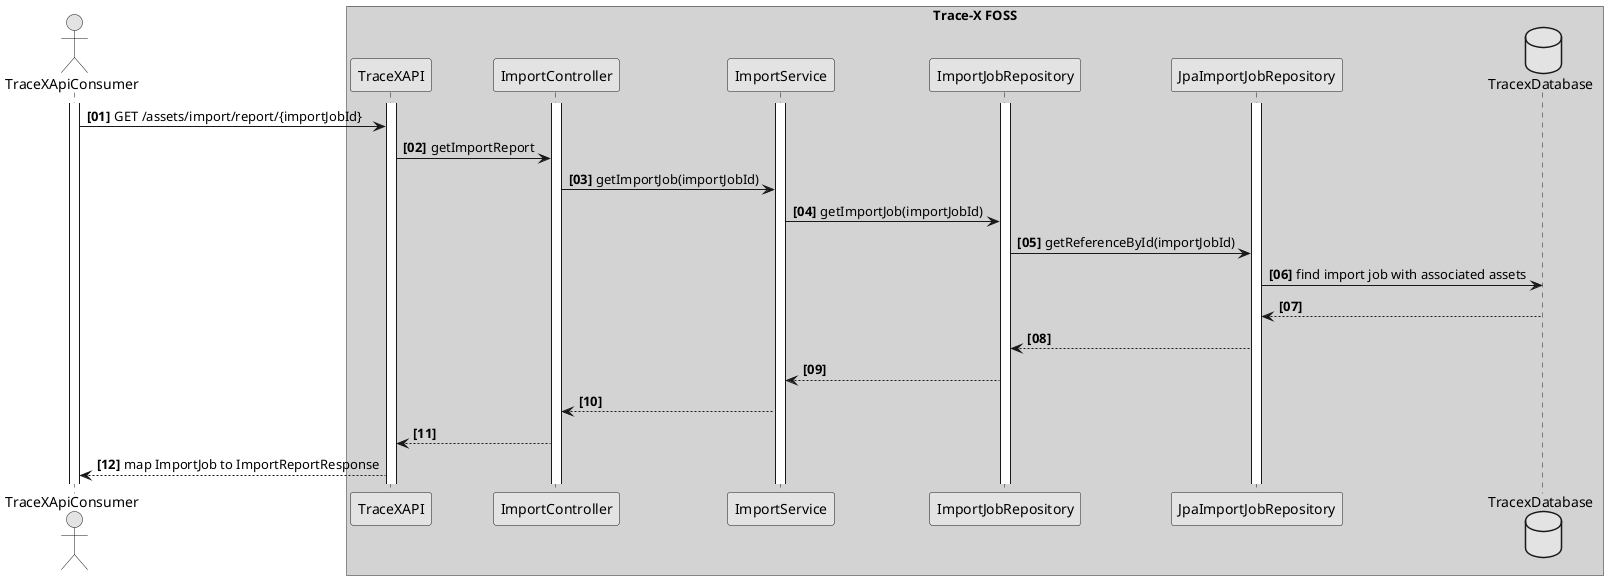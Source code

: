 @startuml
autonumber "<B>[00]"
skinparam monochrome true
skinparam shadowing false
skinparam defaultFontName "Architects daughter"
skinparam linetype ortho

actor TraceXApiConsumer
activate TraceXApiConsumer

box "Trace-X FOSS" #LightGrey
participant TraceXAPI
activate TraceXAPI
participant ImportController
activate ImportController
participant ImportService
activate ImportService
participant ImportJobRepository
activate ImportJobRepository
participant JpaImportJobRepository
activate JpaImportJobRepository
database TracexDatabase

TraceXApiConsumer -> TraceXAPI : GET /assets/import/report/{importJobId}
TraceXAPI -> ImportController :  getImportReport
ImportController -> ImportService :  getImportJob(importJobId)
ImportService -> ImportJobRepository: getImportJob(importJobId)
ImportJobRepository -> JpaImportJobRepository: getReferenceById(importJobId)
JpaImportJobRepository -> TracexDatabase : find import job with associated assets

JpaImportJobRepository <-- TracexDatabase
ImportJobRepository <-- JpaImportJobRepository
ImportService <-- ImportJobRepository
ImportController <-- ImportService
TraceXAPI <-- ImportController
TraceXApiConsumer <-- TraceXAPI : map ImportJob to ImportReportResponse




@enduml

